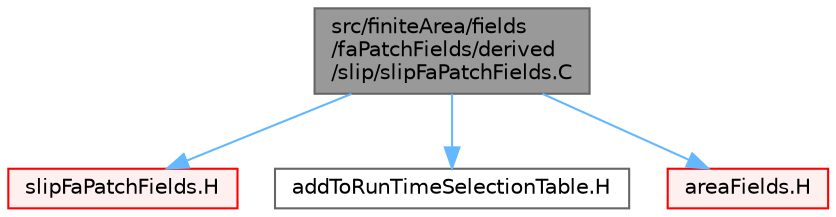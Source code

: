digraph "src/finiteArea/fields/faPatchFields/derived/slip/slipFaPatchFields.C"
{
 // LATEX_PDF_SIZE
  bgcolor="transparent";
  edge [fontname=Helvetica,fontsize=10,labelfontname=Helvetica,labelfontsize=10];
  node [fontname=Helvetica,fontsize=10,shape=box,height=0.2,width=0.4];
  Node1 [id="Node000001",label="src/finiteArea/fields\l/faPatchFields/derived\l/slip/slipFaPatchFields.C",height=0.2,width=0.4,color="gray40", fillcolor="grey60", style="filled", fontcolor="black",tooltip=" "];
  Node1 -> Node2 [id="edge1_Node000001_Node000002",color="steelblue1",style="solid",tooltip=" "];
  Node2 [id="Node000002",label="slipFaPatchFields.H",height=0.2,width=0.4,color="red", fillcolor="#FFF0F0", style="filled",URL="$slipFaPatchFields_8H.html",tooltip=" "];
  Node1 -> Node361 [id="edge2_Node000001_Node000361",color="steelblue1",style="solid",tooltip=" "];
  Node361 [id="Node000361",label="addToRunTimeSelectionTable.H",height=0.2,width=0.4,color="grey40", fillcolor="white", style="filled",URL="$addToRunTimeSelectionTable_8H.html",tooltip="Macros for easy insertion into run-time selection tables."];
  Node1 -> Node362 [id="edge3_Node000001_Node000362",color="steelblue1",style="solid",tooltip=" "];
  Node362 [id="Node000362",label="areaFields.H",height=0.2,width=0.4,color="red", fillcolor="#FFF0F0", style="filled",URL="$areaFields_8H.html",tooltip=" "];
}
